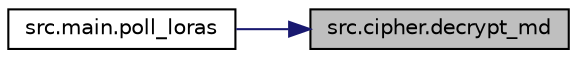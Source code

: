 digraph "src.cipher.decrypt_md"
{
 // LATEX_PDF_SIZE
  edge [fontname="Helvetica",fontsize="10",labelfontname="Helvetica",labelfontsize="10"];
  node [fontname="Helvetica",fontsize="10",shape=record];
  rankdir="RL";
  Node1 [label="src.cipher.decrypt_md",height=0.2,width=0.4,color="black", fillcolor="grey75", style="filled", fontcolor="black",tooltip="Decrypt the information from the node."];
  Node1 -> Node2 [dir="back",color="midnightblue",fontsize="10",style="solid",fontname="Helvetica"];
  Node2 [label="src.main.poll_loras",height=0.2,width=0.4,color="black", fillcolor="white", style="filled",URL="$namespacesrc_1_1main.html#acf663247c1254557f40099529314e804",tooltip="Search and set meters characteristics and then update them in the database."];
}
